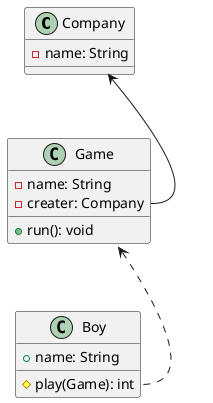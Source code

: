 @startuml example
class Company {
    - name: String
}

class  Game {
    - name: String
    - creater: Company
    + run(): void
}

class Boy {
    + name: String
    # play(Game): int
}
Game <.. Boy::play
Company <-- Game::creater
@enduml

@startuml component
abstract        abstract
abstract class  "abstract class"
annotation      annotation
circle          circle
()              circle_short_form
class           class
class           class_stereo  <<stereotype>>
diamond         diamond
<>              diamond_short_form
entity          entity
enum            enum
exception       exception
interface       interface
metaclass       metaclass
protocol        protocol
stereotype      stereotype
struct          struct
@enduml

@startuml 关联关系
class Class {
    - students: Student[]
}

class Student {
    - name: String
}

Student <-- Class::students
@enduml

@startuml 关联-组合关系
class Mouth{}
class Head{
    - mouth: Mouth
    + Head()
}
note left of Head::"Head()"
    this.mouth = new Mouth(); 
end note

Mouth <--* Head
@enduml

@startuml 关联-聚合关系
class Car{
    - engine: Engine
    + Car(Engine engine)
    + setEngine(Engine engine)

}
class Engine {}
Engine <--o Car
@enduml

@startuml 依赖关系
class Driver {
    + dirver(Car car): void
}

class Car {
    + move(): void
}

Car <.. Driver::driver
@enduml

@startuml 泛化关系
class Person {
    # name: String
    # age : int
    + move() : void
    + say()  : void 
}

class Student {
    - studentNo : String
    + study() : void
}

class Teacher {
    - teacherNo : String
    + teach() : void
}

Person <|-- Student
Person <|-- Teacher
@enduml

@startuml 接口实现
Interface Animal {
    + eat(): void
}

Class Human {
    + eat: void
}

Class Panda {
    + eat: void
}

Animal <|.. Human::eat
Animal <|.. Panda::eat
@enduml